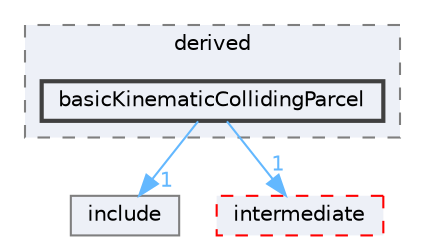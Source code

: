 digraph "src/lagrangian/turbulence/parcels/derived/basicKinematicCollidingParcel"
{
 // LATEX_PDF_SIZE
  bgcolor="transparent";
  edge [fontname=Helvetica,fontsize=10,labelfontname=Helvetica,labelfontsize=10];
  node [fontname=Helvetica,fontsize=10,shape=box,height=0.2,width=0.4];
  compound=true
  subgraph clusterdir_2cf64de3012ec3719f94a92ff2c4c98e {
    graph [ bgcolor="#edf0f7", pencolor="grey50", label="derived", fontname=Helvetica,fontsize=10 style="filled,dashed", URL="dir_2cf64de3012ec3719f94a92ff2c4c98e.html",tooltip=""]
  dir_ddee8681083a0c8fdd7c11c58dcb3d5d [label="basicKinematicCollidingParcel", fillcolor="#edf0f7", color="grey25", style="filled,bold", URL="dir_ddee8681083a0c8fdd7c11c58dcb3d5d.html",tooltip=""];
  }
  dir_4c86786517f583c36f967b917cdc384c [label="include", fillcolor="#edf0f7", color="grey50", style="filled", URL="dir_4c86786517f583c36f967b917cdc384c.html",tooltip=""];
  dir_d3c32a493136c130c1f0d51f4f35c297 [label="intermediate", fillcolor="#edf0f7", color="red", style="filled,dashed", URL="dir_d3c32a493136c130c1f0d51f4f35c297.html",tooltip=""];
  dir_ddee8681083a0c8fdd7c11c58dcb3d5d->dir_4c86786517f583c36f967b917cdc384c [headlabel="1", labeldistance=1.5 headhref="dir_000229_001803.html" href="dir_000229_001803.html" color="steelblue1" fontcolor="steelblue1"];
  dir_ddee8681083a0c8fdd7c11c58dcb3d5d->dir_d3c32a493136c130c1f0d51f4f35c297 [headlabel="1", labeldistance=1.5 headhref="dir_000229_001913.html" href="dir_000229_001913.html" color="steelblue1" fontcolor="steelblue1"];
}
